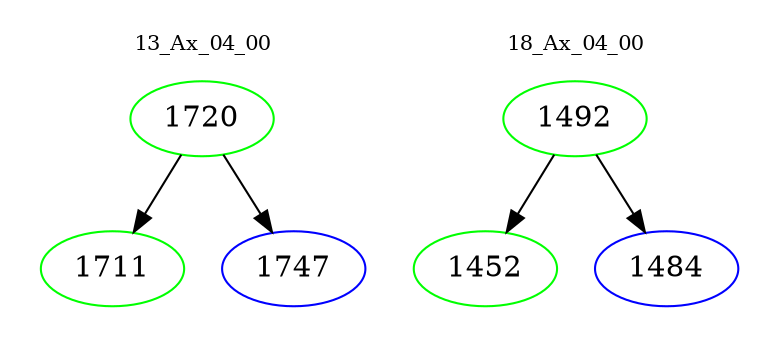 digraph{
subgraph cluster_0 {
color = white
label = "13_Ax_04_00";
fontsize=10;
T0_1720 [label="1720", color="green"]
T0_1720 -> T0_1711 [color="black"]
T0_1711 [label="1711", color="green"]
T0_1720 -> T0_1747 [color="black"]
T0_1747 [label="1747", color="blue"]
}
subgraph cluster_1 {
color = white
label = "18_Ax_04_00";
fontsize=10;
T1_1492 [label="1492", color="green"]
T1_1492 -> T1_1452 [color="black"]
T1_1452 [label="1452", color="green"]
T1_1492 -> T1_1484 [color="black"]
T1_1484 [label="1484", color="blue"]
}
}
